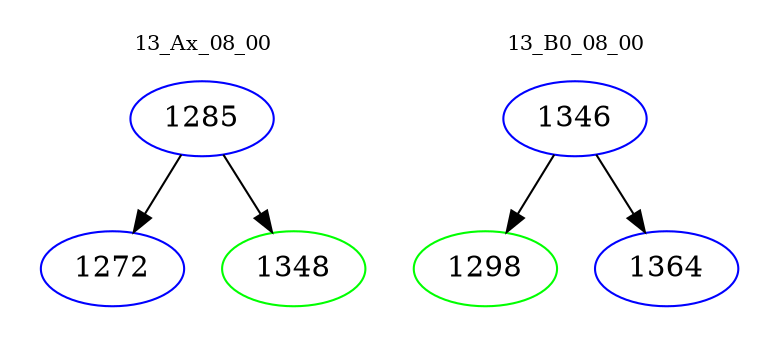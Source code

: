 digraph{
subgraph cluster_0 {
color = white
label = "13_Ax_08_00";
fontsize=10;
T0_1285 [label="1285", color="blue"]
T0_1285 -> T0_1272 [color="black"]
T0_1272 [label="1272", color="blue"]
T0_1285 -> T0_1348 [color="black"]
T0_1348 [label="1348", color="green"]
}
subgraph cluster_1 {
color = white
label = "13_B0_08_00";
fontsize=10;
T1_1346 [label="1346", color="blue"]
T1_1346 -> T1_1298 [color="black"]
T1_1298 [label="1298", color="green"]
T1_1346 -> T1_1364 [color="black"]
T1_1364 [label="1364", color="blue"]
}
}
